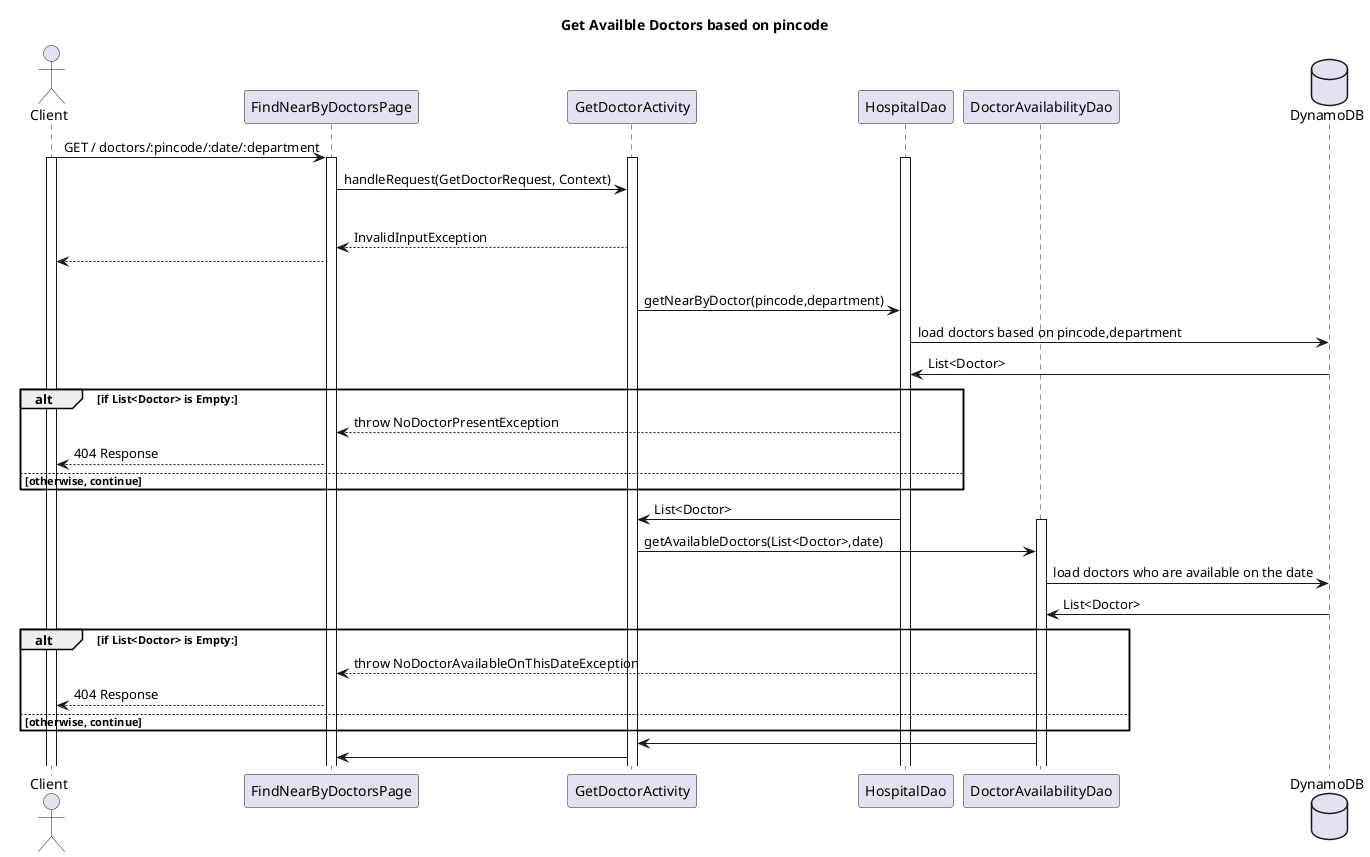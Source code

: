 @startuml
title Get Availble Doctors based on pincode

actor Client
participant FindNearByDoctorsPage
participant GetDoctorActivity
participant HospitalDao
participant DoctorAvailabilityDao
database DynamoDB

Client -> FindNearByDoctorsPage : GET / doctors/:pincode/:date/:department
activate Client
activate FindNearByDoctorsPage
activate GetDoctorActivity
activate HospitalDao
FindNearByDoctorsPage -> GetDoctorActivity :  handleRequest(GetDoctorRequest, Context)
alt if pincode or date or department is not given:
    FindNearByDoctorsPage <-- GetDoctorActivity : InvalidInputException
    Client <-- FindNearByDoctorsPage
else otherwise, continue
GetDoctorActivity -> HospitalDao : getNearByDoctor(pincode,department)

HospitalDao -> DynamoDB : load doctors based on pincode,department
HospitalDao <- DynamoDB : List<Doctor>
alt if List<Doctor> is Empty:
    FindNearByDoctorsPage <-- HospitalDao : throw NoDoctorPresentException
    Client <-- FindNearByDoctorsPage : 404 Response
else otherwise, continue
end
GetDoctorActivity <- HospitalDao : List<Doctor>

activate DoctorAvailabilityDao
GetDoctorActivity -> DoctorAvailabilityDao : getAvailableDoctors(List<Doctor>,date)
DoctorAvailabilityDao -> DynamoDB : load doctors who are available on the date
DoctorAvailabilityDao <- DynamoDB : List<Doctor>
alt if List<Doctor> is Empty:
    FindNearByDoctorsPage <-- DoctorAvailabilityDao : throw NoDoctorAvailableOnThisDateException
    Client <-- FindNearByDoctorsPage : 404 Response
else otherwise, continue
end
GetDoctorActivity <- DoctorAvailabilityDao
FindNearByDoctorsPage <- GetDoctorActivity


@enduml